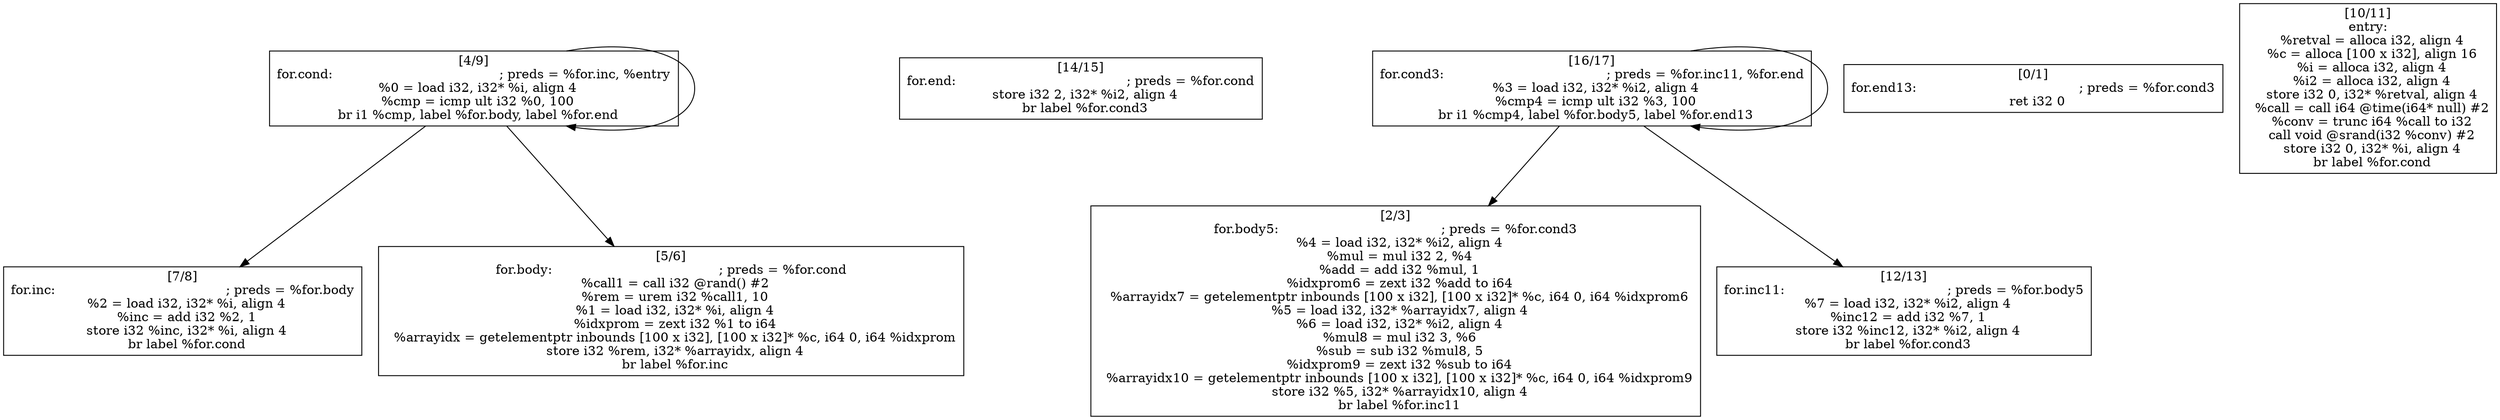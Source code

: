 
digraph G {


node17 [label="[7/8]
for.inc:                                          ; preds = %for.body
  %2 = load i32, i32* %i, align 4
  %inc = add i32 %2, 1
  store i32 %inc, i32* %i, align 4
  br label %for.cond
",shape=rectangle ]
node15 [label="[14/15]
for.end:                                          ; preds = %for.cond
  store i32 2, i32* %i2, align 4
  br label %for.cond3
",shape=rectangle ]
node10 [label="[2/3]
for.body5:                                        ; preds = %for.cond3
  %4 = load i32, i32* %i2, align 4
  %mul = mul i32 2, %4
  %add = add i32 %mul, 1
  %idxprom6 = zext i32 %add to i64
  %arrayidx7 = getelementptr inbounds [100 x i32], [100 x i32]* %c, i64 0, i64 %idxprom6
  %5 = load i32, i32* %arrayidx7, align 4
  %6 = load i32, i32* %i2, align 4
  %mul8 = mul i32 3, %6
  %sub = sub i32 %mul8, 5
  %idxprom9 = zext i32 %sub to i64
  %arrayidx10 = getelementptr inbounds [100 x i32], [100 x i32]* %c, i64 0, i64 %idxprom9
  store i32 %5, i32* %arrayidx10, align 4
  br label %for.inc11
",shape=rectangle ]
node9 [label="[0/1]
for.end13:                                        ; preds = %for.cond3
  ret i32 0
",shape=rectangle ]
node16 [label="[16/17]
for.cond3:                                        ; preds = %for.inc11, %for.end
  %3 = load i32, i32* %i2, align 4
  %cmp4 = icmp ult i32 %3, 100
  br i1 %cmp4, label %for.body5, label %for.end13
",shape=rectangle ]
node12 [label="[10/11]
entry:
  %retval = alloca i32, align 4
  %c = alloca [100 x i32], align 16
  %i = alloca i32, align 4
  %i2 = alloca i32, align 4
  store i32 0, i32* %retval, align 4
  %call = call i64 @time(i64* null) #2
  %conv = trunc i64 %call to i32
  call void @srand(i32 %conv) #2
  store i32 0, i32* %i, align 4
  br label %for.cond
",shape=rectangle ]
node11 [label="[4/9]
for.cond:                                         ; preds = %for.inc, %entry
  %0 = load i32, i32* %i, align 4
  %cmp = icmp ult i32 %0, 100
  br i1 %cmp, label %for.body, label %for.end
",shape=rectangle ]
node13 [label="[12/13]
for.inc11:                                        ; preds = %for.body5
  %7 = load i32, i32* %i2, align 4
  %inc12 = add i32 %7, 1
  store i32 %inc12, i32* %i2, align 4
  br label %for.cond3
",shape=rectangle ]
node14 [label="[5/6]
for.body:                                         ; preds = %for.cond
  %call1 = call i32 @rand() #2
  %rem = urem i32 %call1, 10
  %1 = load i32, i32* %i, align 4
  %idxprom = zext i32 %1 to i64
  %arrayidx = getelementptr inbounds [100 x i32], [100 x i32]* %c, i64 0, i64 %idxprom
  store i32 %rem, i32* %arrayidx, align 4
  br label %for.inc
",shape=rectangle ]

node11->node11 [ ]
node16->node16 [ ]
node11->node14 [ ]
node11->node17 [ ]
node16->node13 [ ]
node16->node10 [ ]


}
